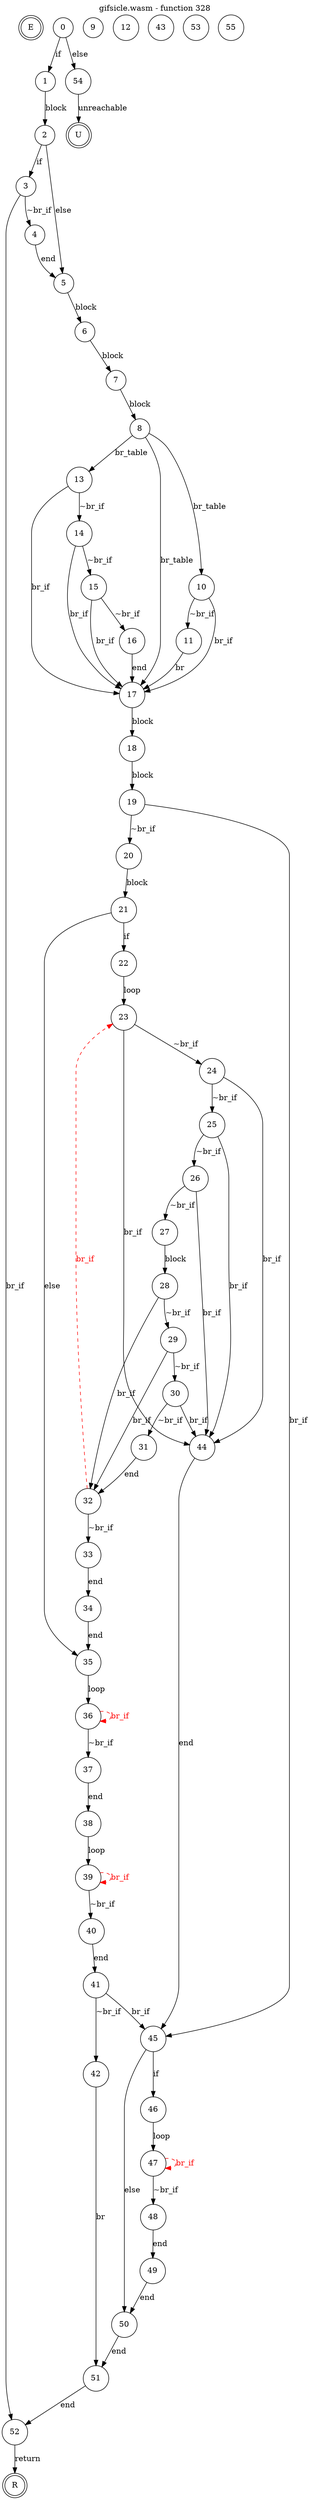 digraph finite_state_machine {
    label = "gifsicle.wasm - function 328"
    labelloc =  t
    labelfontsize = 16
    labelfontcolor = black
    labelfontname = "Helvetica"
    node [shape = doublecircle]; E U R ;
node [shape=circle, fontcolor=black, style="", label="0"]0
node [shape=circle, fontcolor=black, style="", label="1"]1
node [shape=circle, fontcolor=black, style="", label="2"]2
node [shape=circle, fontcolor=black, style="", label="3"]3
node [shape=circle, fontcolor=black, style="", label="4"]4
node [shape=circle, fontcolor=black, style="", label="5"]5
node [shape=circle, fontcolor=black, style="", label="6"]6
node [shape=circle, fontcolor=black, style="", label="7"]7
node [shape=circle, fontcolor=black, style="", label="8"]8
node [shape=circle, fontcolor=black, style="", label="9"]9
node [shape=circle, fontcolor=black, style="", label="10"]10
node [shape=circle, fontcolor=black, style="", label="11"]11
node [shape=circle, fontcolor=black, style="", label="12"]12
node [shape=circle, fontcolor=black, style="", label="13"]13
node [shape=circle, fontcolor=black, style="", label="14"]14
node [shape=circle, fontcolor=black, style="", label="15"]15
node [shape=circle, fontcolor=black, style="", label="16"]16
node [shape=circle, fontcolor=black, style="", label="17"]17
node [shape=circle, fontcolor=black, style="", label="18"]18
node [shape=circle, fontcolor=black, style="", label="19"]19
node [shape=circle, fontcolor=black, style="", label="20"]20
node [shape=circle, fontcolor=black, style="", label="21"]21
node [shape=circle, fontcolor=black, style="", label="22"]22
node [shape=circle, fontcolor=black, style="", label="23"]23
node [shape=circle, fontcolor=black, style="", label="24"]24
node [shape=circle, fontcolor=black, style="", label="25"]25
node [shape=circle, fontcolor=black, style="", label="26"]26
node [shape=circle, fontcolor=black, style="", label="27"]27
node [shape=circle, fontcolor=black, style="", label="28"]28
node [shape=circle, fontcolor=black, style="", label="29"]29
node [shape=circle, fontcolor=black, style="", label="30"]30
node [shape=circle, fontcolor=black, style="", label="31"]31
node [shape=circle, fontcolor=black, style="", label="32"]32
node [shape=circle, fontcolor=black, style="", label="33"]33
node [shape=circle, fontcolor=black, style="", label="34"]34
node [shape=circle, fontcolor=black, style="", label="35"]35
node [shape=circle, fontcolor=black, style="", label="36"]36
node [shape=circle, fontcolor=black, style="", label="37"]37
node [shape=circle, fontcolor=black, style="", label="38"]38
node [shape=circle, fontcolor=black, style="", label="39"]39
node [shape=circle, fontcolor=black, style="", label="40"]40
node [shape=circle, fontcolor=black, style="", label="41"]41
node [shape=circle, fontcolor=black, style="", label="42"]42
node [shape=circle, fontcolor=black, style="", label="43"]43
node [shape=circle, fontcolor=black, style="", label="44"]44
node [shape=circle, fontcolor=black, style="", label="45"]45
node [shape=circle, fontcolor=black, style="", label="46"]46
node [shape=circle, fontcolor=black, style="", label="47"]47
node [shape=circle, fontcolor=black, style="", label="48"]48
node [shape=circle, fontcolor=black, style="", label="49"]49
node [shape=circle, fontcolor=black, style="", label="50"]50
node [shape=circle, fontcolor=black, style="", label="51"]51
node [shape=circle, fontcolor=black, style="", label="52"]52
node [shape=circle, fontcolor=black, style="", label="53"]53
node [shape=circle, fontcolor=black, style="", label="54"]54
node [shape=circle, fontcolor=black, style="", label="55"]55
node [shape=circle, fontcolor=black, style="", label="E"]E
node [shape=circle, fontcolor=black, style="", label="R"]R
node [shape=circle, fontcolor=black, style="", label="U"]U
    0 -> 1[label="if"];
    0 -> 54[label="else"];
    1 -> 2[label="block"];
    2 -> 3[label="if"];
    2 -> 5[label="else"];
    3 -> 4[label="~br_if"];
    3 -> 52[label="br_if"];
    4 -> 5[label="end"];
    5 -> 6[label="block"];
    6 -> 7[label="block"];
    7 -> 8[label="block"];
    8 -> 10[label="br_table"];
    8 -> 13[label="br_table"];
    8 -> 17[label="br_table"];
    10 -> 11[label="~br_if"];
    10 -> 17[label="br_if"];
    11 -> 17[label="br"];
    13 -> 14[label="~br_if"];
    13 -> 17[label="br_if"];
    14 -> 15[label="~br_if"];
    14 -> 17[label="br_if"];
    15 -> 16[label="~br_if"];
    15 -> 17[label="br_if"];
    16 -> 17[label="end"];
    17 -> 18[label="block"];
    18 -> 19[label="block"];
    19 -> 20[label="~br_if"];
    19 -> 45[label="br_if"];
    20 -> 21[label="block"];
    21 -> 22[label="if"];
    21 -> 35[label="else"];
    22 -> 23[label="loop"];
    23 -> 24[label="~br_if"];
    23 -> 44[label="br_if"];
    24 -> 25[label="~br_if"];
    24 -> 44[label="br_if"];
    25 -> 26[label="~br_if"];
    25 -> 44[label="br_if"];
    26 -> 27[label="~br_if"];
    26 -> 44[label="br_if"];
    27 -> 28[label="block"];
    28 -> 29[label="~br_if"];
    28 -> 32[label="br_if"];
    29 -> 30[label="~br_if"];
    29 -> 32[label="br_if"];
    30 -> 31[label="~br_if"];
    30 -> 44[label="br_if"];
    31 -> 32[label="end"];
    32 -> 33[label="~br_if"];
    32 -> 23[style="dashed" color="red" fontcolor="red" label="br_if"];
    33 -> 34[label="end"];
    34 -> 35[label="end"];
    35 -> 36[label="loop"];
    36 -> 37[label="~br_if"];
    36 -> 36[style="dashed" color="red" fontcolor="red" label="br_if"];
    37 -> 38[label="end"];
    38 -> 39[label="loop"];
    39 -> 40[label="~br_if"];
    39 -> 39[style="dashed" color="red" fontcolor="red" label="br_if"];
    40 -> 41[label="end"];
    41 -> 42[label="~br_if"];
    41 -> 45[label="br_if"];
    42 -> 51[label="br"];
    44 -> 45[label="end"];
    45 -> 46[label="if"];
    45 -> 50[label="else"];
    46 -> 47[label="loop"];
    47 -> 48[label="~br_if"];
    47 -> 47[style="dashed" color="red" fontcolor="red" label="br_if"];
    48 -> 49[label="end"];
    49 -> 50[label="end"];
    50 -> 51[label="end"];
    51 -> 52[label="end"];
    52 -> R[label="return"];
    54 -> U[label="unreachable"];
}
